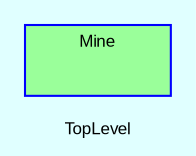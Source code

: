 digraph TopLevel {
    label = "TopLevel"
    compound = true
    fontname = Arial
    fontsize = 8
    bgcolor = lightcyan1
    node [
        color = black,
        fontname = Arial,
        fontsize = 8
    ]

    subgraph cluster_Mine {
        label = "Mine"
        fillcolor = palegreen1
        URL = "classes/Mine.html"
        color = blue
        fontname = Arial
        style = filled
        Mine [
            shape = plaintext,
            height = 0.01,
            width = 0.75,
            label = ""
        ]

    }

}

